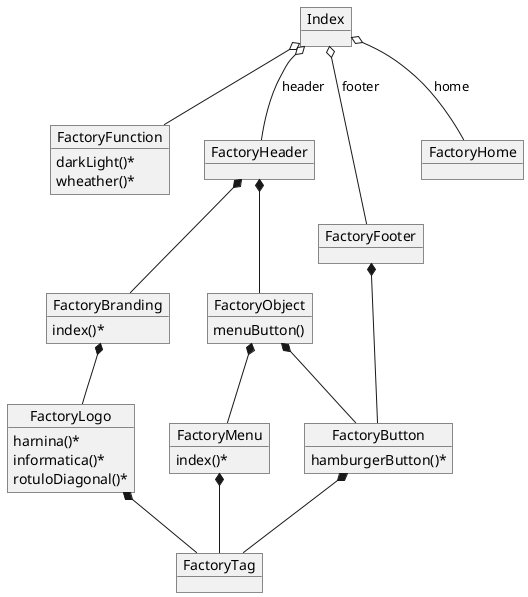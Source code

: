 @startuml
object FactoryTag{

}
object FactoryButton{
 hamburgerButton()*
}
object FactoryObject{
menuButton()
}
object FactoryBranding{
index()*
}
object FactoryLogo{
harnina()*
informatica()*
rotuloDiagonal()*
}
object FactoryMenu{
index()*
}
object FactoryFunction{
darkLight()*
wheather()*
}

object FactoryHeader{

}
object FactoryFooter{
}
object FactoryHome{
}
object Index{
 
}
FactoryLogo *-- FactoryTag
FactoryButton *-- FactoryTag
FactoryMenu *-- FactoryTag
FactoryObject *-- FactoryMenu
FactoryObject *-- FactoryButton
FactoryBranding *-- FactoryLogo
FactoryHeader *-- FactoryBranding 

FactoryFooter *-- FactoryButton 
FactoryHeader *-- FactoryObject
Index o-- FactoryHeader : header
Index o-- FactoryFooter : footer
Index o-- FactoryHome : home
Index o-- FactoryFunction
@enduml
